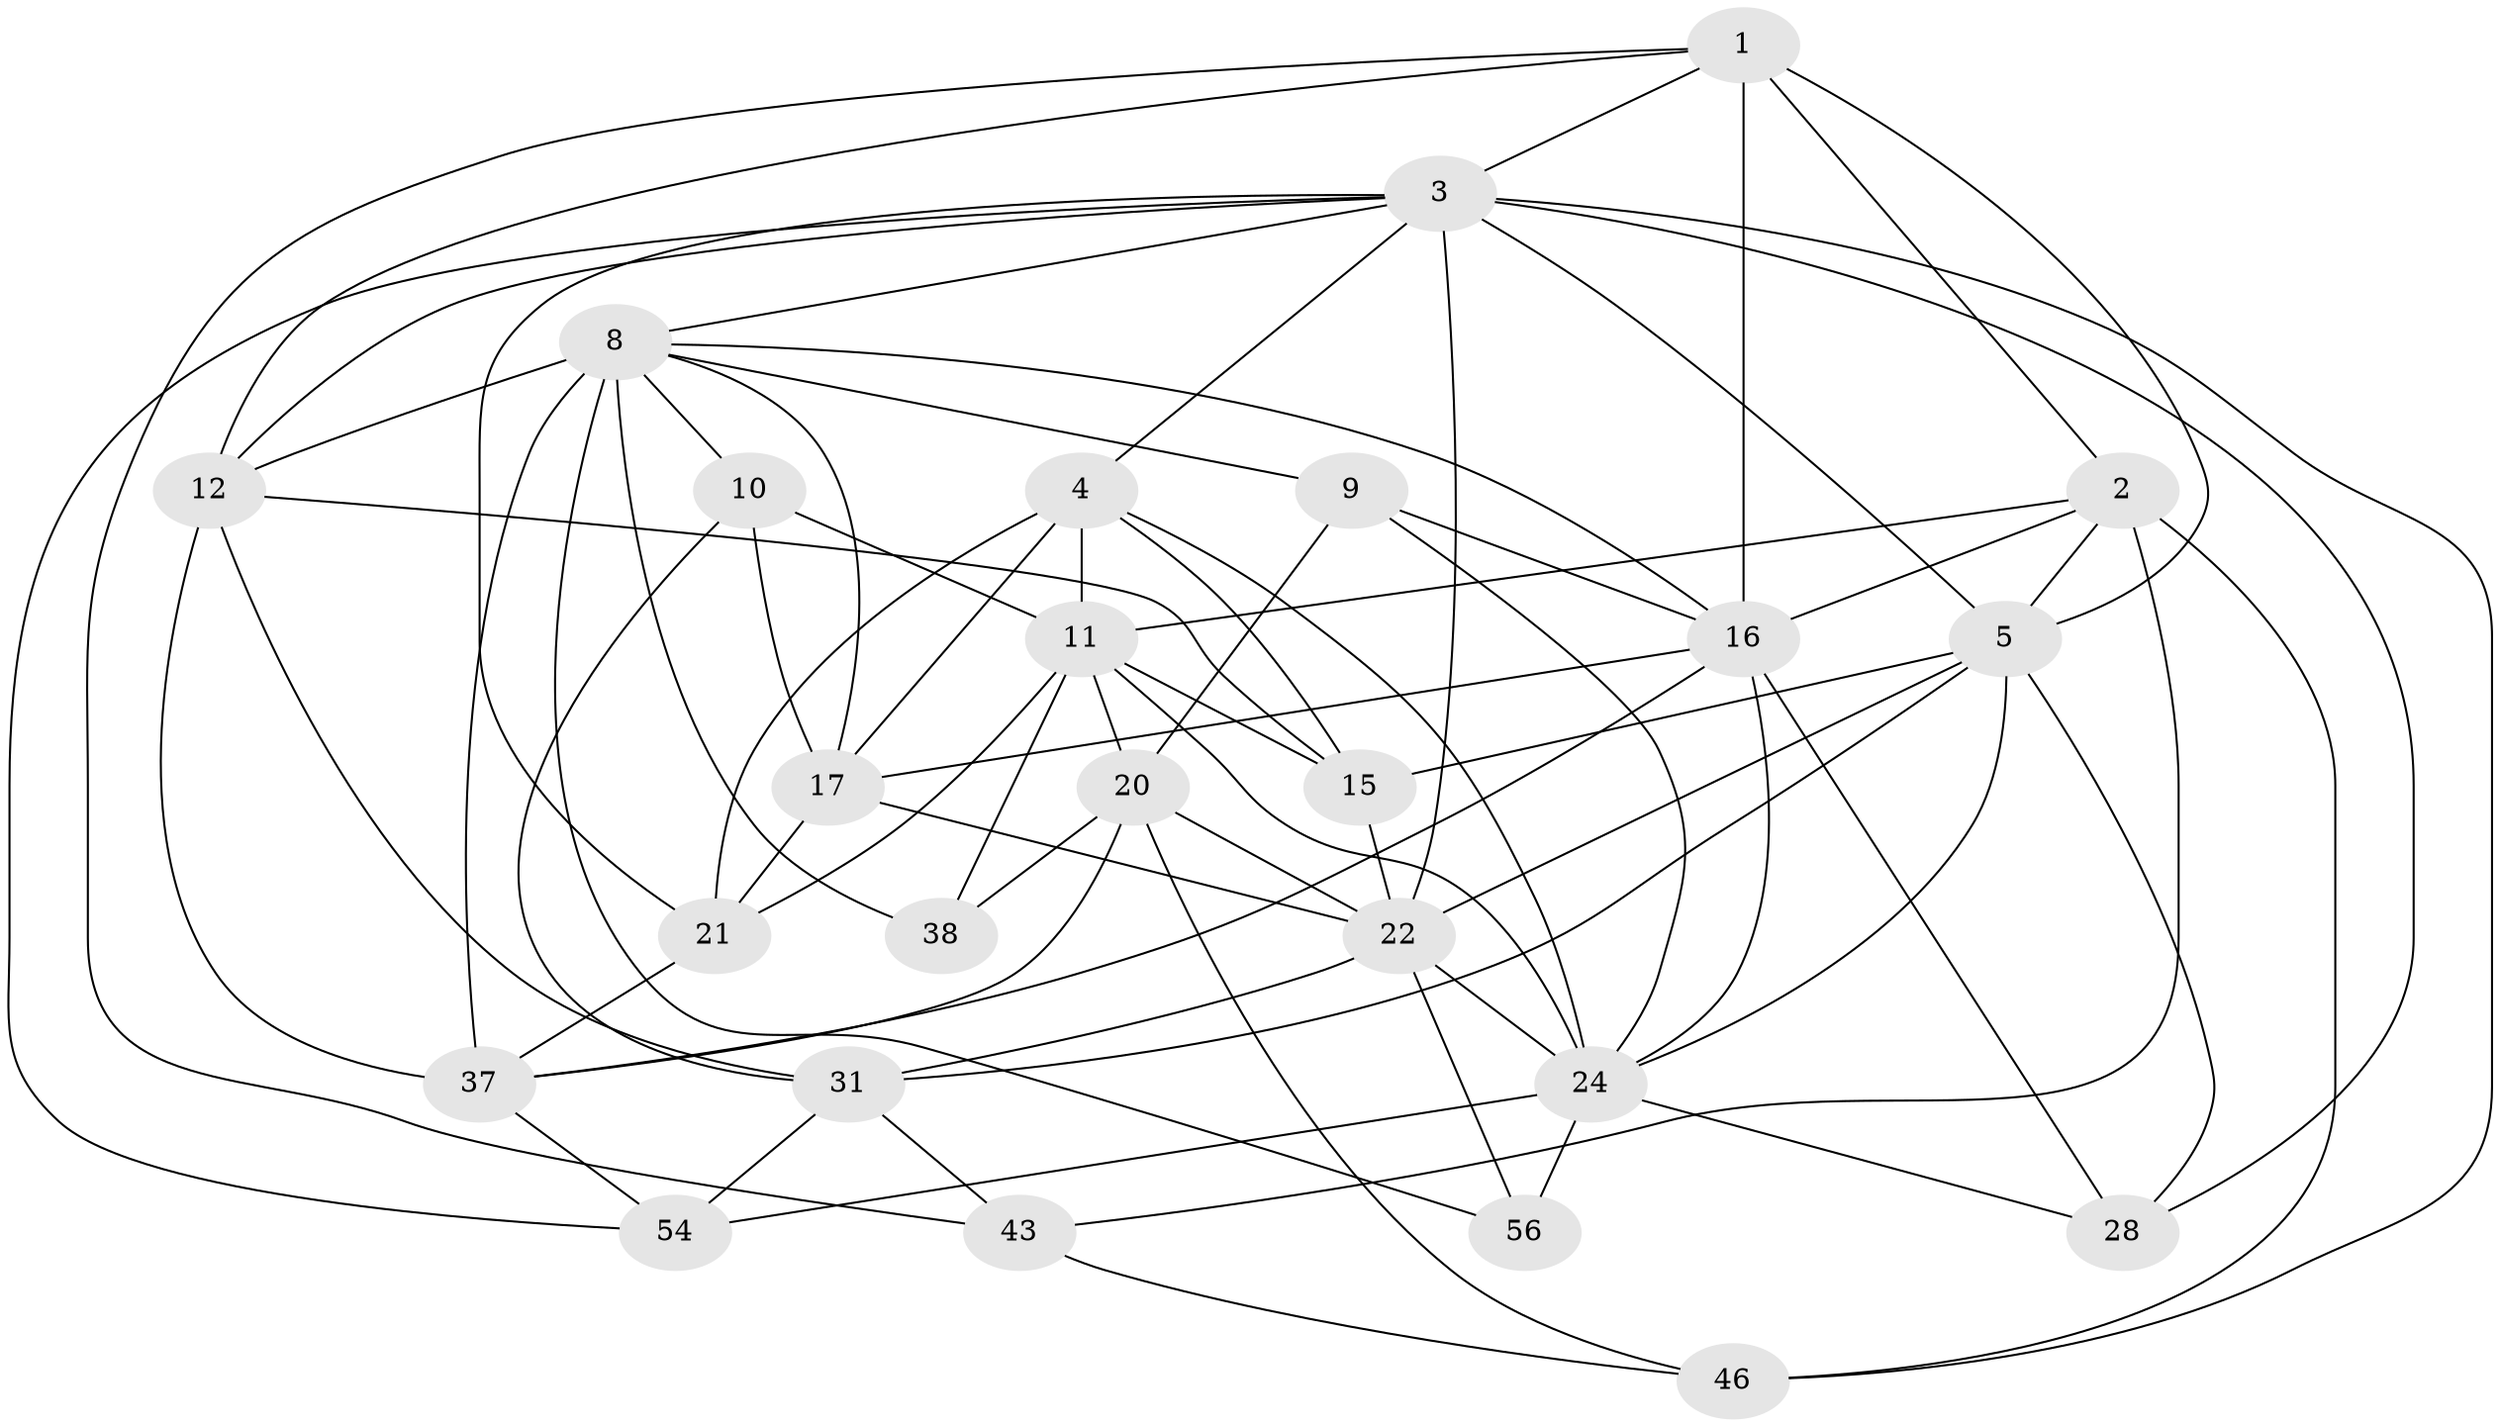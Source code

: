 // original degree distribution, {4: 1.0}
// Generated by graph-tools (version 1.1) at 2025/20/03/04/25 18:20:39]
// undirected, 25 vertices, 74 edges
graph export_dot {
graph [start="1"]
  node [color=gray90,style=filled];
  1 [super="+7+6"];
  2 [super="+53"];
  3 [super="+18"];
  4 [super="+52+60"];
  5 [super="+36+41"];
  8 [super="+13+35+57"];
  9 [super="+23"];
  10;
  11 [super="+61+47+48"];
  12 [super="+14"];
  15 [super="+49"];
  16 [super="+27+42"];
  17 [super="+34"];
  20 [super="+29"];
  21 [super="+32"];
  22 [super="+25+59"];
  24 [super="+40"];
  28;
  31 [super="+58"];
  37 [super="+55+39"];
  38;
  43;
  46;
  54;
  56;
  1 -- 16 [weight=3];
  1 -- 2;
  1 -- 43;
  1 -- 5;
  1 -- 12;
  1 -- 3;
  2 -- 46;
  2 -- 5;
  2 -- 16;
  2 -- 43;
  2 -- 11;
  3 -- 28;
  3 -- 12;
  3 -- 5;
  3 -- 8;
  3 -- 46;
  3 -- 21;
  3 -- 54;
  3 -- 22;
  3 -- 4;
  4 -- 21 [weight=2];
  4 -- 15;
  4 -- 24;
  4 -- 17;
  4 -- 11 [weight=2];
  5 -- 31;
  5 -- 15;
  5 -- 28;
  5 -- 24;
  5 -- 22;
  8 -- 37 [weight=3];
  8 -- 38;
  8 -- 9 [weight=2];
  8 -- 12 [weight=3];
  8 -- 17;
  8 -- 56;
  8 -- 10;
  8 -- 16;
  9 -- 20 [weight=2];
  9 -- 16;
  9 -- 24;
  10 -- 31;
  10 -- 17;
  10 -- 11;
  11 -- 20;
  11 -- 24;
  11 -- 21;
  11 -- 38;
  11 -- 15 [weight=2];
  12 -- 37;
  12 -- 31;
  12 -- 15;
  15 -- 22;
  16 -- 17;
  16 -- 37;
  16 -- 28;
  16 -- 24;
  17 -- 21;
  17 -- 22;
  20 -- 38 [weight=2];
  20 -- 46;
  20 -- 37;
  20 -- 22;
  21 -- 37;
  22 -- 56;
  22 -- 24;
  22 -- 31;
  24 -- 56 [weight=2];
  24 -- 54;
  24 -- 28;
  31 -- 43;
  31 -- 54;
  37 -- 54;
  43 -- 46;
}
